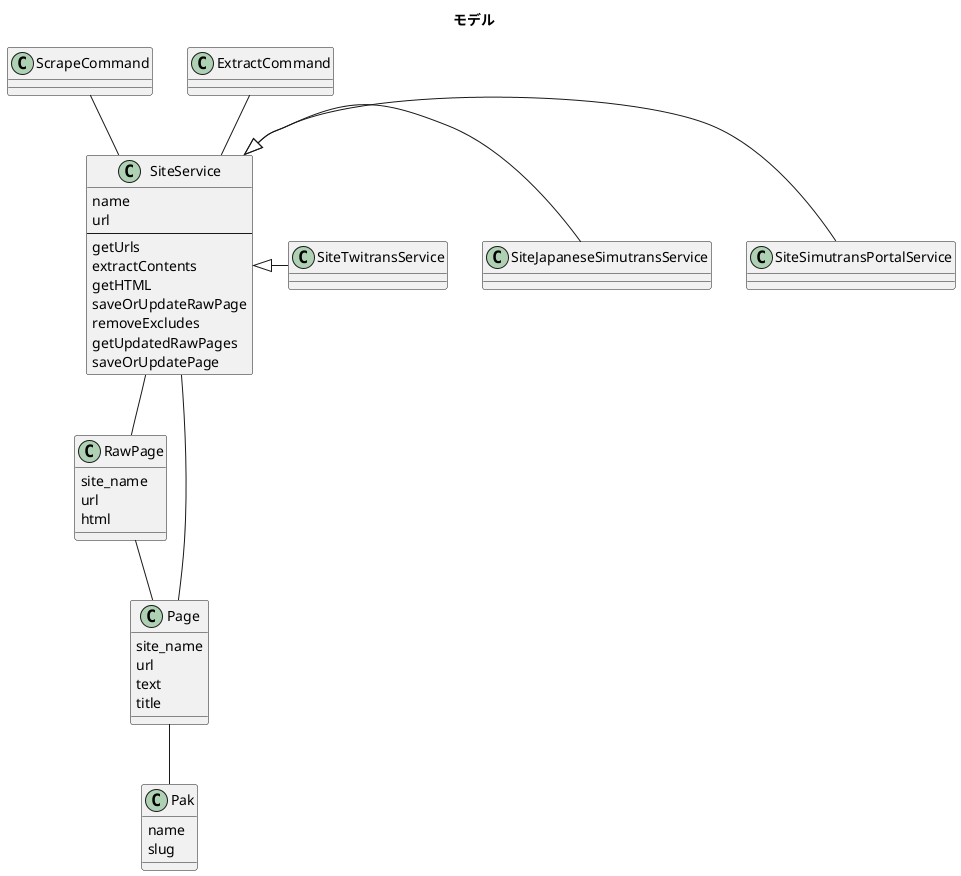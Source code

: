 @startuml
title モデル
class SiteService{
  name
  url
  ---
  getUrls
  extractContents
  getHTML
  saveOrUpdateRawPage
  removeExcludes
  getUpdatedRawPages
  saveOrUpdatePage
}
class RawPage{
  site_name
  url
  html
}
class Page{
  site_name
  url
  text
  title
}
class Pak{
  name
  slug
}
class SiteSimutransPortalService
class SiteJapaneseSimutransService
class SiteTwitransService
class ScrapeCommand
class ExtractCommand
ScrapeCommand -- SiteService
ExtractCommand -- SiteService
SiteService -- RawPage
SiteService -- Page
RawPage -- Page
Page -- Pak
SiteService <|- SiteSimutransPortalService
SiteService <|- SiteJapaneseSimutransService
SiteService <|- SiteTwitransService
@enduml

